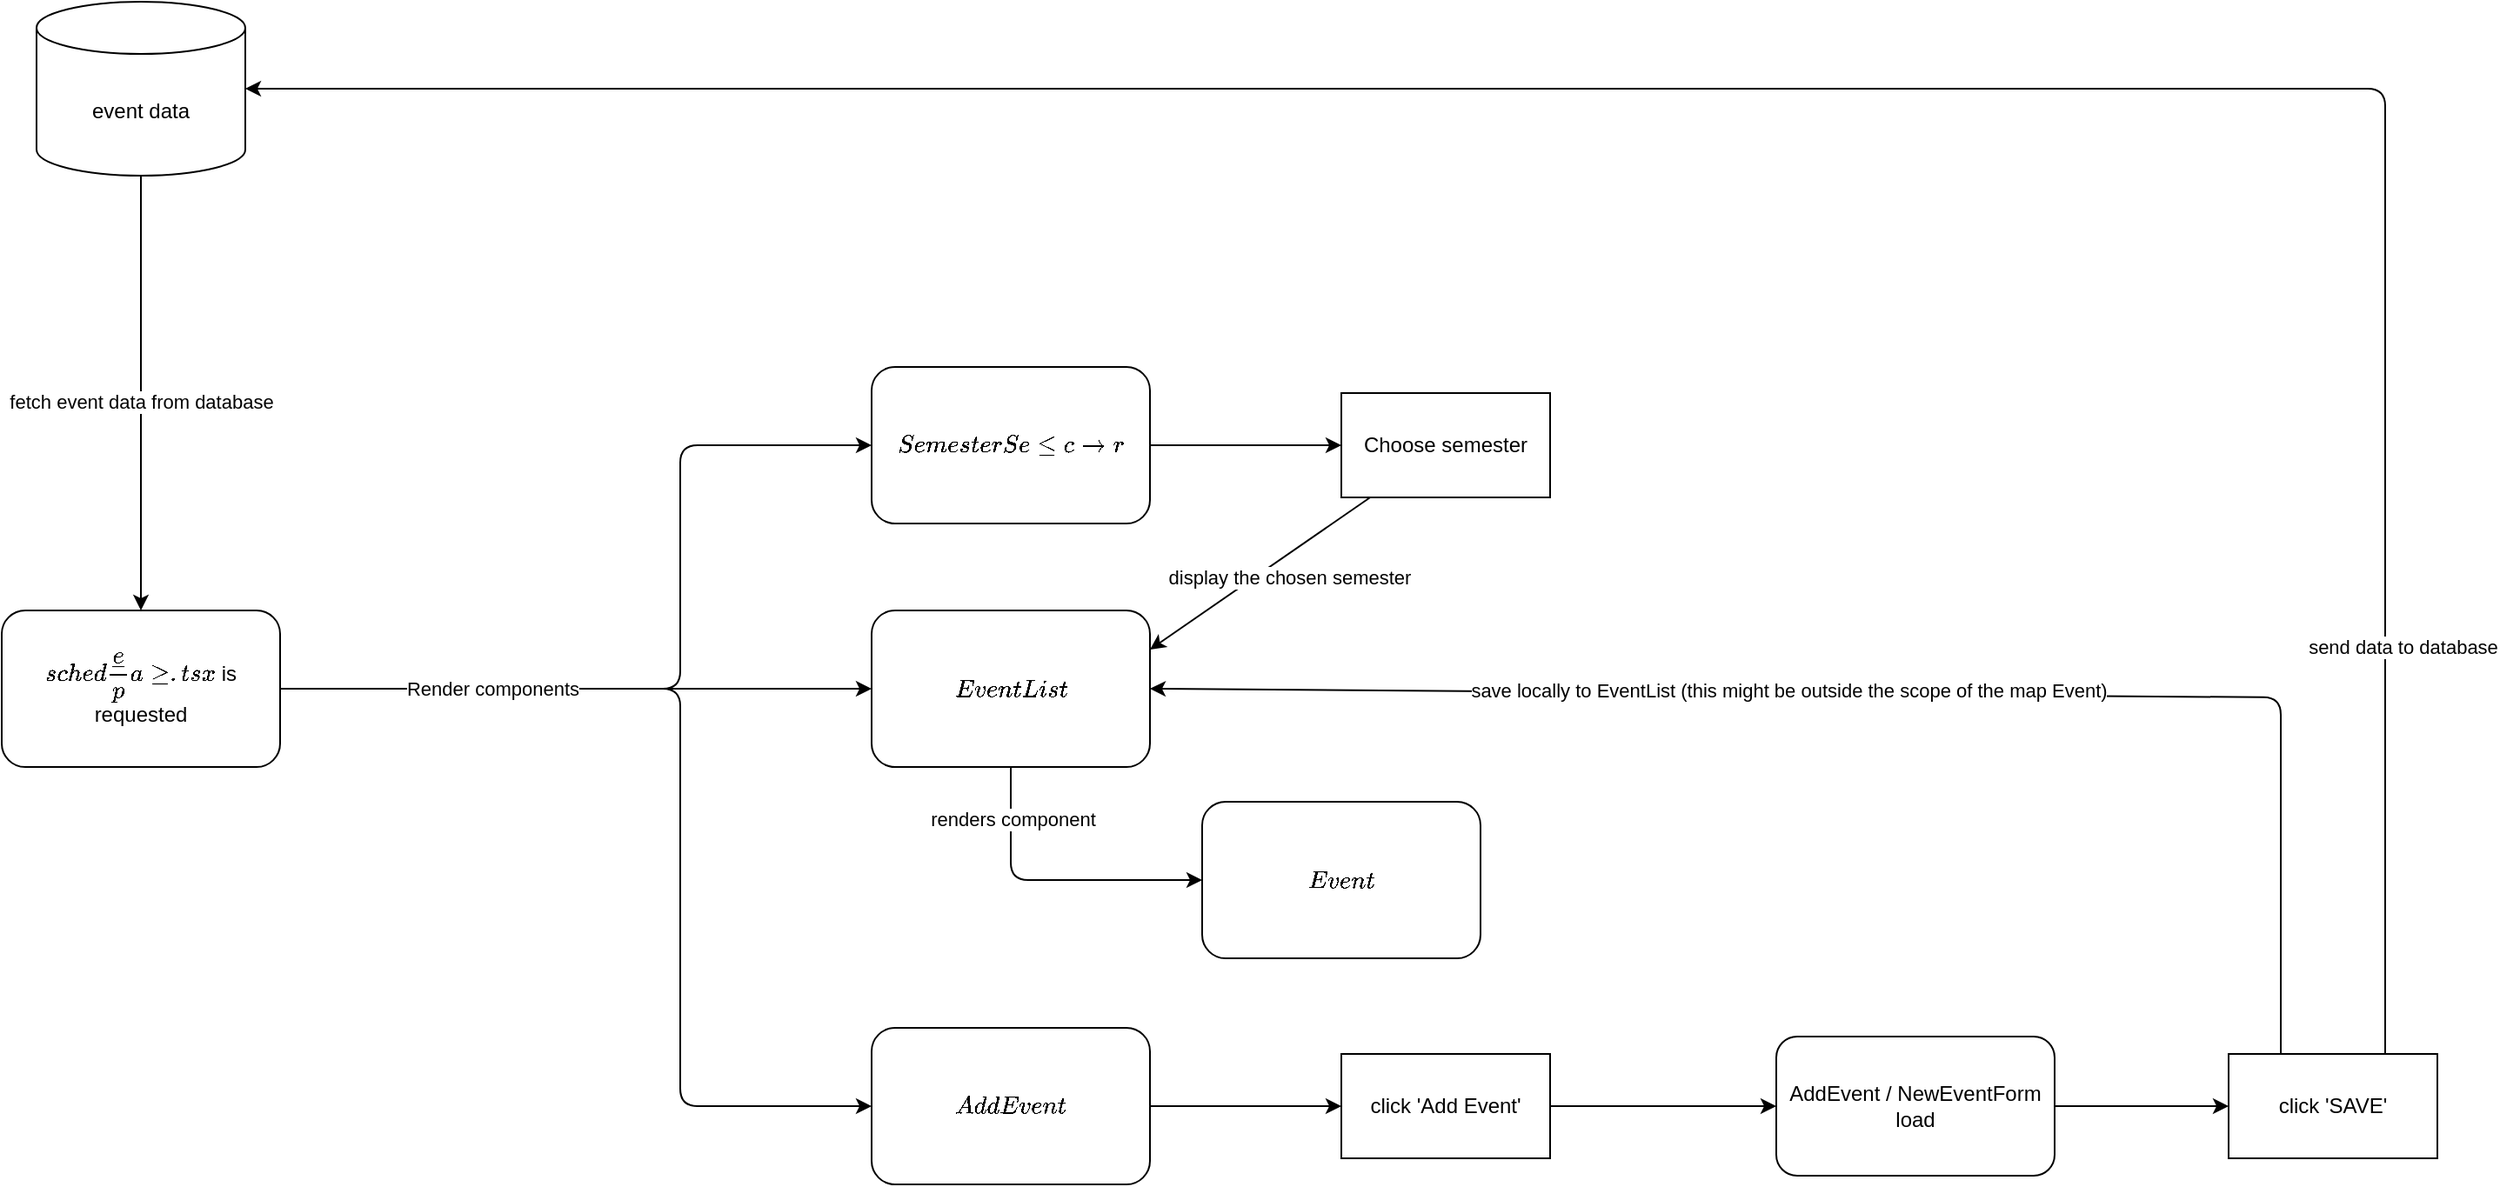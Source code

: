 <mxfile>
    <diagram id="GMXLL2C4RCoZ6wVy1Mwf" name="Page-1">
        <mxGraphModel dx="1630" dy="2423" grid="1" gridSize="10" guides="1" tooltips="1" connect="1" arrows="1" fold="1" page="1" pageScale="1" pageWidth="850" pageHeight="1100" math="0" shadow="0">
            <root>
                <mxCell id="0"/>
                <mxCell id="1" parent="0"/>
                <mxCell id="24" style="edgeStyle=none;html=1;entryX=0;entryY=0.5;entryDx=0;entryDy=0;exitX=1;exitY=0.5;exitDx=0;exitDy=0;" edge="1" parent="1" source="2" target="21">
                    <mxGeometry relative="1" as="geometry">
                        <Array as="points">
                            <mxPoint x="500" y="205"/>
                            <mxPoint x="500" y="65"/>
                        </Array>
                    </mxGeometry>
                </mxCell>
                <mxCell id="25" style="edgeStyle=none;html=1;entryX=0;entryY=0.5;entryDx=0;entryDy=0;" edge="1" parent="1" source="2" target="22">
                    <mxGeometry relative="1" as="geometry"/>
                </mxCell>
                <mxCell id="26" style="edgeStyle=none;html=1;entryX=0;entryY=0.5;entryDx=0;entryDy=0;exitX=1;exitY=0.5;exitDx=0;exitDy=0;" edge="1" parent="1" source="2" target="23">
                    <mxGeometry relative="1" as="geometry">
                        <Array as="points">
                            <mxPoint x="500" y="205"/>
                            <mxPoint x="500" y="445"/>
                        </Array>
                    </mxGeometry>
                </mxCell>
                <mxCell id="27" value="Render components" style="edgeLabel;html=1;align=center;verticalAlign=middle;resizable=0;points=[];" vertex="1" connectable="0" parent="26">
                    <mxGeometry x="-0.759" y="-1" relative="1" as="geometry">
                        <mxPoint x="52" y="-1" as="offset"/>
                    </mxGeometry>
                </mxCell>
                <mxCell id="2" value="`schedule/page.tsx` is requested" style="rounded=1;whiteSpace=wrap;html=1;" vertex="1" parent="1">
                    <mxGeometry x="110" y="160" width="160" height="90" as="geometry"/>
                </mxCell>
                <mxCell id="12" style="edgeStyle=none;html=1;entryX=0;entryY=0.5;entryDx=0;entryDy=0;" edge="1" parent="1" source="5" target="11">
                    <mxGeometry relative="1" as="geometry"/>
                </mxCell>
                <mxCell id="5" value="click 'Add Event'" style="rounded=0;whiteSpace=wrap;html=1;" vertex="1" parent="1">
                    <mxGeometry x="880" y="415" width="120" height="60" as="geometry"/>
                </mxCell>
                <mxCell id="32" style="edgeStyle=none;html=1;entryX=1;entryY=0.25;entryDx=0;entryDy=0;" edge="1" parent="1" source="6" target="22">
                    <mxGeometry relative="1" as="geometry"/>
                </mxCell>
                <mxCell id="33" value="display the chosen semester" style="edgeLabel;html=1;align=center;verticalAlign=middle;resizable=0;points=[];" vertex="1" connectable="0" parent="32">
                    <mxGeometry x="-0.253" y="1" relative="1" as="geometry">
                        <mxPoint y="12" as="offset"/>
                    </mxGeometry>
                </mxCell>
                <mxCell id="6" value="Choose semester" style="rounded=0;whiteSpace=wrap;html=1;" vertex="1" parent="1">
                    <mxGeometry x="880" y="35" width="120" height="60" as="geometry"/>
                </mxCell>
                <mxCell id="14" style="edgeStyle=none;html=1;entryX=0;entryY=0.5;entryDx=0;entryDy=0;" edge="1" parent="1" source="11" target="13">
                    <mxGeometry relative="1" as="geometry"/>
                </mxCell>
                <mxCell id="11" value="AddEvent / NewEventForm load" style="rounded=1;whiteSpace=wrap;html=1;" vertex="1" parent="1">
                    <mxGeometry x="1130" y="405" width="160" height="80" as="geometry"/>
                </mxCell>
                <mxCell id="19" style="edgeStyle=none;html=1;entryX=1;entryY=0.5;entryDx=0;entryDy=0;entryPerimeter=0;exitX=0.75;exitY=0;exitDx=0;exitDy=0;" edge="1" parent="1" source="13" target="15">
                    <mxGeometry relative="1" as="geometry">
                        <mxPoint x="1490" y="310" as="sourcePoint"/>
                        <Array as="points">
                            <mxPoint x="1480" y="-140"/>
                        </Array>
                    </mxGeometry>
                </mxCell>
                <mxCell id="20" value="send data to database" style="edgeLabel;html=1;align=center;verticalAlign=middle;resizable=0;points=[];shadow=0;" vertex="1" connectable="0" parent="19">
                    <mxGeometry x="-0.62" y="2" relative="1" as="geometry">
                        <mxPoint x="12" y="105" as="offset"/>
                    </mxGeometry>
                </mxCell>
                <mxCell id="29" style="edgeStyle=none;html=1;entryX=1;entryY=0.5;entryDx=0;entryDy=0;exitX=0.25;exitY=0;exitDx=0;exitDy=0;" edge="1" parent="1" source="13" target="22">
                    <mxGeometry relative="1" as="geometry">
                        <Array as="points">
                            <mxPoint x="1420" y="210"/>
                        </Array>
                    </mxGeometry>
                </mxCell>
                <mxCell id="30" value="save locally to EventList (this might be outside the scope of the map Event)" style="edgeLabel;html=1;align=center;verticalAlign=middle;resizable=0;points=[];" vertex="1" connectable="0" parent="29">
                    <mxGeometry x="0.14" y="-2" relative="1" as="geometry">
                        <mxPoint x="-1" as="offset"/>
                    </mxGeometry>
                </mxCell>
                <mxCell id="13" value="click 'SAVE'" style="rounded=0;whiteSpace=wrap;html=1;" vertex="1" parent="1">
                    <mxGeometry x="1390" y="415" width="120" height="60" as="geometry"/>
                </mxCell>
                <mxCell id="17" style="edgeStyle=none;html=1;entryX=0.5;entryY=0;entryDx=0;entryDy=0;" edge="1" parent="1" source="15" target="2">
                    <mxGeometry relative="1" as="geometry"/>
                </mxCell>
                <mxCell id="18" value="fetch event data from database" style="edgeLabel;html=1;align=center;verticalAlign=middle;resizable=0;points=[];" vertex="1" connectable="0" parent="17">
                    <mxGeometry x="-0.119" y="-2" relative="1" as="geometry">
                        <mxPoint x="2" y="20" as="offset"/>
                    </mxGeometry>
                </mxCell>
                <mxCell id="15" value="event data" style="shape=cylinder3;whiteSpace=wrap;html=1;boundedLbl=1;backgroundOutline=1;size=15;" vertex="1" parent="1">
                    <mxGeometry x="130" y="-190" width="120" height="100" as="geometry"/>
                </mxCell>
                <mxCell id="31" value="" style="edgeStyle=none;html=1;" edge="1" parent="1" source="21" target="6">
                    <mxGeometry relative="1" as="geometry"/>
                </mxCell>
                <mxCell id="21" value="`SemesterSelector`" style="rounded=1;whiteSpace=wrap;html=1;" vertex="1" parent="1">
                    <mxGeometry x="610" y="20" width="160" height="90" as="geometry"/>
                </mxCell>
                <mxCell id="35" style="edgeStyle=none;html=1;entryX=0;entryY=0.5;entryDx=0;entryDy=0;exitX=0.5;exitY=1;exitDx=0;exitDy=0;" edge="1" parent="1" source="22" target="34">
                    <mxGeometry relative="1" as="geometry">
                        <Array as="points">
                            <mxPoint x="690" y="315"/>
                        </Array>
                    </mxGeometry>
                </mxCell>
                <mxCell id="36" value="renders component" style="edgeLabel;html=1;align=center;verticalAlign=middle;resizable=0;points=[];" vertex="1" connectable="0" parent="35">
                    <mxGeometry x="0.263" y="1" relative="1" as="geometry">
                        <mxPoint x="-45" y="-34" as="offset"/>
                    </mxGeometry>
                </mxCell>
                <mxCell id="22" value="`EventList`" style="rounded=1;whiteSpace=wrap;html=1;" vertex="1" parent="1">
                    <mxGeometry x="610" y="160" width="160" height="90" as="geometry"/>
                </mxCell>
                <mxCell id="28" style="edgeStyle=none;html=1;entryX=0;entryY=0.5;entryDx=0;entryDy=0;" edge="1" parent="1" source="23" target="5">
                    <mxGeometry relative="1" as="geometry"/>
                </mxCell>
                <mxCell id="23" value="`AddEvent`" style="rounded=1;whiteSpace=wrap;html=1;" vertex="1" parent="1">
                    <mxGeometry x="610" y="400" width="160" height="90" as="geometry"/>
                </mxCell>
                <mxCell id="34" value="`Event`" style="rounded=1;whiteSpace=wrap;html=1;" vertex="1" parent="1">
                    <mxGeometry x="800" y="270" width="160" height="90" as="geometry"/>
                </mxCell>
            </root>
        </mxGraphModel>
    </diagram>
</mxfile>